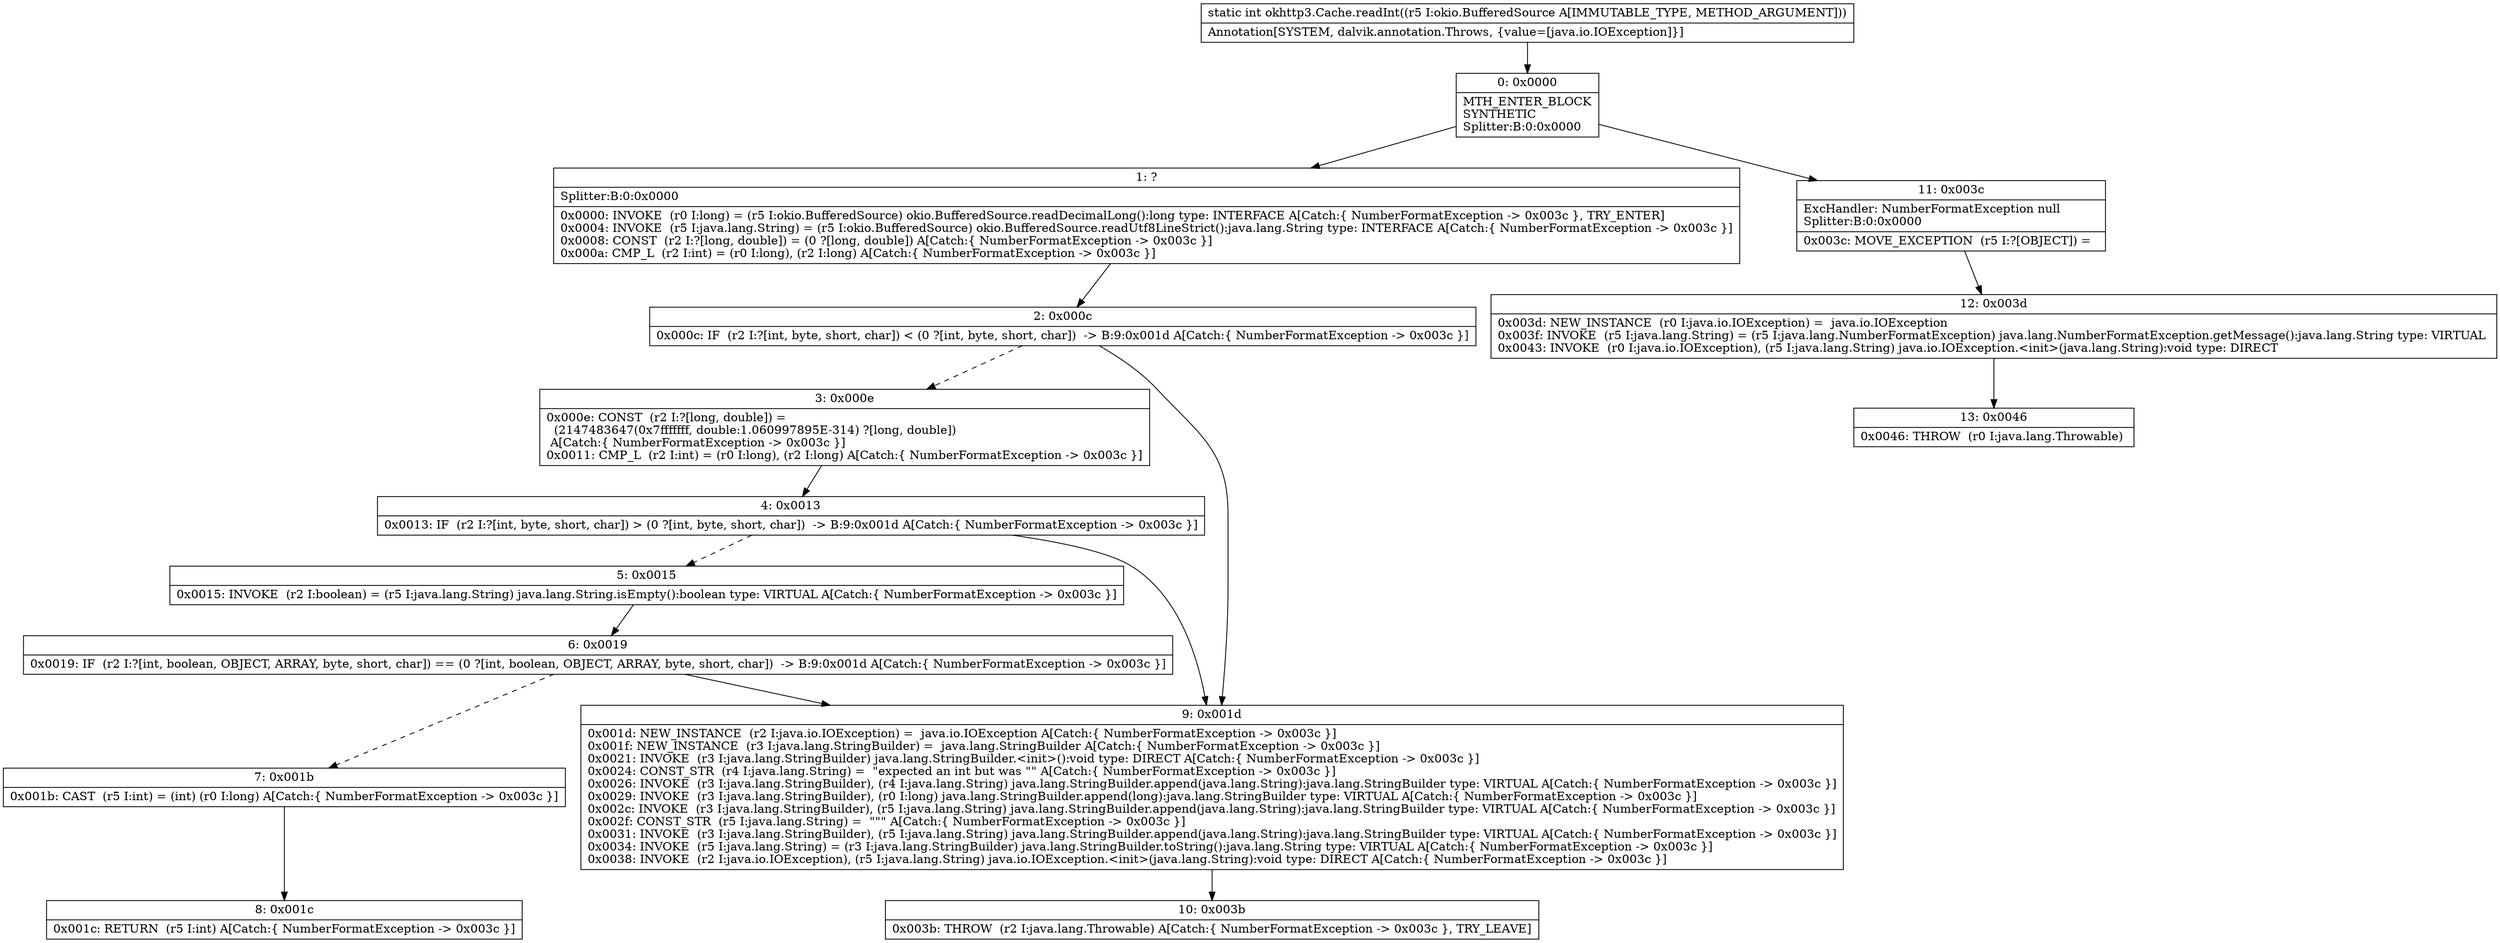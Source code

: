 digraph "CFG forokhttp3.Cache.readInt(Lokio\/BufferedSource;)I" {
Node_0 [shape=record,label="{0\:\ 0x0000|MTH_ENTER_BLOCK\lSYNTHETIC\lSplitter:B:0:0x0000\l}"];
Node_1 [shape=record,label="{1\:\ ?|Splitter:B:0:0x0000\l|0x0000: INVOKE  (r0 I:long) = (r5 I:okio.BufferedSource) okio.BufferedSource.readDecimalLong():long type: INTERFACE A[Catch:\{ NumberFormatException \-\> 0x003c \}, TRY_ENTER]\l0x0004: INVOKE  (r5 I:java.lang.String) = (r5 I:okio.BufferedSource) okio.BufferedSource.readUtf8LineStrict():java.lang.String type: INTERFACE A[Catch:\{ NumberFormatException \-\> 0x003c \}]\l0x0008: CONST  (r2 I:?[long, double]) = (0 ?[long, double]) A[Catch:\{ NumberFormatException \-\> 0x003c \}]\l0x000a: CMP_L  (r2 I:int) = (r0 I:long), (r2 I:long) A[Catch:\{ NumberFormatException \-\> 0x003c \}]\l}"];
Node_2 [shape=record,label="{2\:\ 0x000c|0x000c: IF  (r2 I:?[int, byte, short, char]) \< (0 ?[int, byte, short, char])  \-\> B:9:0x001d A[Catch:\{ NumberFormatException \-\> 0x003c \}]\l}"];
Node_3 [shape=record,label="{3\:\ 0x000e|0x000e: CONST  (r2 I:?[long, double]) = \l  (2147483647(0x7fffffff, double:1.060997895E\-314) ?[long, double])\l A[Catch:\{ NumberFormatException \-\> 0x003c \}]\l0x0011: CMP_L  (r2 I:int) = (r0 I:long), (r2 I:long) A[Catch:\{ NumberFormatException \-\> 0x003c \}]\l}"];
Node_4 [shape=record,label="{4\:\ 0x0013|0x0013: IF  (r2 I:?[int, byte, short, char]) \> (0 ?[int, byte, short, char])  \-\> B:9:0x001d A[Catch:\{ NumberFormatException \-\> 0x003c \}]\l}"];
Node_5 [shape=record,label="{5\:\ 0x0015|0x0015: INVOKE  (r2 I:boolean) = (r5 I:java.lang.String) java.lang.String.isEmpty():boolean type: VIRTUAL A[Catch:\{ NumberFormatException \-\> 0x003c \}]\l}"];
Node_6 [shape=record,label="{6\:\ 0x0019|0x0019: IF  (r2 I:?[int, boolean, OBJECT, ARRAY, byte, short, char]) == (0 ?[int, boolean, OBJECT, ARRAY, byte, short, char])  \-\> B:9:0x001d A[Catch:\{ NumberFormatException \-\> 0x003c \}]\l}"];
Node_7 [shape=record,label="{7\:\ 0x001b|0x001b: CAST  (r5 I:int) = (int) (r0 I:long) A[Catch:\{ NumberFormatException \-\> 0x003c \}]\l}"];
Node_8 [shape=record,label="{8\:\ 0x001c|0x001c: RETURN  (r5 I:int) A[Catch:\{ NumberFormatException \-\> 0x003c \}]\l}"];
Node_9 [shape=record,label="{9\:\ 0x001d|0x001d: NEW_INSTANCE  (r2 I:java.io.IOException) =  java.io.IOException A[Catch:\{ NumberFormatException \-\> 0x003c \}]\l0x001f: NEW_INSTANCE  (r3 I:java.lang.StringBuilder) =  java.lang.StringBuilder A[Catch:\{ NumberFormatException \-\> 0x003c \}]\l0x0021: INVOKE  (r3 I:java.lang.StringBuilder) java.lang.StringBuilder.\<init\>():void type: DIRECT A[Catch:\{ NumberFormatException \-\> 0x003c \}]\l0x0024: CONST_STR  (r4 I:java.lang.String) =  \"expected an int but was \"\" A[Catch:\{ NumberFormatException \-\> 0x003c \}]\l0x0026: INVOKE  (r3 I:java.lang.StringBuilder), (r4 I:java.lang.String) java.lang.StringBuilder.append(java.lang.String):java.lang.StringBuilder type: VIRTUAL A[Catch:\{ NumberFormatException \-\> 0x003c \}]\l0x0029: INVOKE  (r3 I:java.lang.StringBuilder), (r0 I:long) java.lang.StringBuilder.append(long):java.lang.StringBuilder type: VIRTUAL A[Catch:\{ NumberFormatException \-\> 0x003c \}]\l0x002c: INVOKE  (r3 I:java.lang.StringBuilder), (r5 I:java.lang.String) java.lang.StringBuilder.append(java.lang.String):java.lang.StringBuilder type: VIRTUAL A[Catch:\{ NumberFormatException \-\> 0x003c \}]\l0x002f: CONST_STR  (r5 I:java.lang.String) =  \"\"\" A[Catch:\{ NumberFormatException \-\> 0x003c \}]\l0x0031: INVOKE  (r3 I:java.lang.StringBuilder), (r5 I:java.lang.String) java.lang.StringBuilder.append(java.lang.String):java.lang.StringBuilder type: VIRTUAL A[Catch:\{ NumberFormatException \-\> 0x003c \}]\l0x0034: INVOKE  (r5 I:java.lang.String) = (r3 I:java.lang.StringBuilder) java.lang.StringBuilder.toString():java.lang.String type: VIRTUAL A[Catch:\{ NumberFormatException \-\> 0x003c \}]\l0x0038: INVOKE  (r2 I:java.io.IOException), (r5 I:java.lang.String) java.io.IOException.\<init\>(java.lang.String):void type: DIRECT A[Catch:\{ NumberFormatException \-\> 0x003c \}]\l}"];
Node_10 [shape=record,label="{10\:\ 0x003b|0x003b: THROW  (r2 I:java.lang.Throwable) A[Catch:\{ NumberFormatException \-\> 0x003c \}, TRY_LEAVE]\l}"];
Node_11 [shape=record,label="{11\:\ 0x003c|ExcHandler: NumberFormatException null\lSplitter:B:0:0x0000\l|0x003c: MOVE_EXCEPTION  (r5 I:?[OBJECT]) =  \l}"];
Node_12 [shape=record,label="{12\:\ 0x003d|0x003d: NEW_INSTANCE  (r0 I:java.io.IOException) =  java.io.IOException \l0x003f: INVOKE  (r5 I:java.lang.String) = (r5 I:java.lang.NumberFormatException) java.lang.NumberFormatException.getMessage():java.lang.String type: VIRTUAL \l0x0043: INVOKE  (r0 I:java.io.IOException), (r5 I:java.lang.String) java.io.IOException.\<init\>(java.lang.String):void type: DIRECT \l}"];
Node_13 [shape=record,label="{13\:\ 0x0046|0x0046: THROW  (r0 I:java.lang.Throwable) \l}"];
MethodNode[shape=record,label="{static int okhttp3.Cache.readInt((r5 I:okio.BufferedSource A[IMMUTABLE_TYPE, METHOD_ARGUMENT]))  | Annotation[SYSTEM, dalvik.annotation.Throws, \{value=[java.io.IOException]\}]\l}"];
MethodNode -> Node_0;
Node_0 -> Node_1;
Node_0 -> Node_11;
Node_1 -> Node_2;
Node_2 -> Node_3[style=dashed];
Node_2 -> Node_9;
Node_3 -> Node_4;
Node_4 -> Node_5[style=dashed];
Node_4 -> Node_9;
Node_5 -> Node_6;
Node_6 -> Node_7[style=dashed];
Node_6 -> Node_9;
Node_7 -> Node_8;
Node_9 -> Node_10;
Node_11 -> Node_12;
Node_12 -> Node_13;
}

